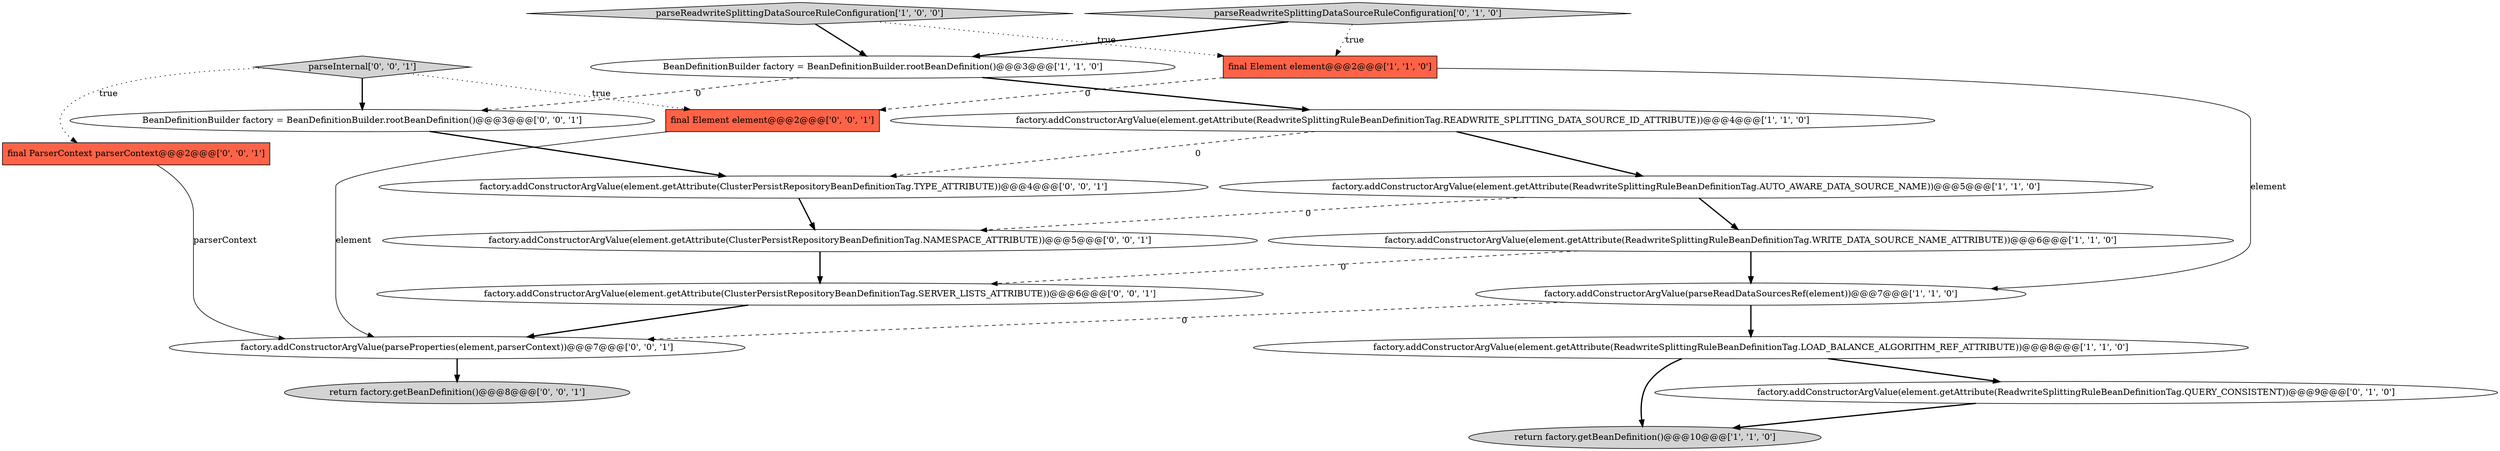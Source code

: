 digraph {
6 [style = filled, label = "parseReadwriteSplittingDataSourceRuleConfiguration['1', '0', '0']", fillcolor = lightgray, shape = diamond image = "AAA0AAABBB1BBB"];
13 [style = filled, label = "factory.addConstructorArgValue(parseProperties(element,parserContext))@@@7@@@['0', '0', '1']", fillcolor = white, shape = ellipse image = "AAA0AAABBB3BBB"];
12 [style = filled, label = "BeanDefinitionBuilder factory = BeanDefinitionBuilder.rootBeanDefinition()@@@3@@@['0', '0', '1']", fillcolor = white, shape = ellipse image = "AAA0AAABBB3BBB"];
10 [style = filled, label = "factory.addConstructorArgValue(element.getAttribute(ReadwriteSplittingRuleBeanDefinitionTag.QUERY_CONSISTENT))@@@9@@@['0', '1', '0']", fillcolor = white, shape = ellipse image = "AAA1AAABBB2BBB"];
19 [style = filled, label = "parseInternal['0', '0', '1']", fillcolor = lightgray, shape = diamond image = "AAA0AAABBB3BBB"];
17 [style = filled, label = "final Element element@@@2@@@['0', '0', '1']", fillcolor = tomato, shape = box image = "AAA0AAABBB3BBB"];
15 [style = filled, label = "factory.addConstructorArgValue(element.getAttribute(ClusterPersistRepositoryBeanDefinitionTag.SERVER_LISTS_ATTRIBUTE))@@@6@@@['0', '0', '1']", fillcolor = white, shape = ellipse image = "AAA0AAABBB3BBB"];
16 [style = filled, label = "final ParserContext parserContext@@@2@@@['0', '0', '1']", fillcolor = tomato, shape = box image = "AAA0AAABBB3BBB"];
9 [style = filled, label = "parseReadwriteSplittingDataSourceRuleConfiguration['0', '1', '0']", fillcolor = lightgray, shape = diamond image = "AAA0AAABBB2BBB"];
18 [style = filled, label = "return factory.getBeanDefinition()@@@8@@@['0', '0', '1']", fillcolor = lightgray, shape = ellipse image = "AAA0AAABBB3BBB"];
2 [style = filled, label = "factory.addConstructorArgValue(element.getAttribute(ReadwriteSplittingRuleBeanDefinitionTag.READWRITE_SPLITTING_DATA_SOURCE_ID_ATTRIBUTE))@@@4@@@['1', '1', '0']", fillcolor = white, shape = ellipse image = "AAA0AAABBB1BBB"];
0 [style = filled, label = "final Element element@@@2@@@['1', '1', '0']", fillcolor = tomato, shape = box image = "AAA0AAABBB1BBB"];
14 [style = filled, label = "factory.addConstructorArgValue(element.getAttribute(ClusterPersistRepositoryBeanDefinitionTag.NAMESPACE_ATTRIBUTE))@@@5@@@['0', '0', '1']", fillcolor = white, shape = ellipse image = "AAA0AAABBB3BBB"];
3 [style = filled, label = "factory.addConstructorArgValue(element.getAttribute(ReadwriteSplittingRuleBeanDefinitionTag.AUTO_AWARE_DATA_SOURCE_NAME))@@@5@@@['1', '1', '0']", fillcolor = white, shape = ellipse image = "AAA0AAABBB1BBB"];
5 [style = filled, label = "return factory.getBeanDefinition()@@@10@@@['1', '1', '0']", fillcolor = lightgray, shape = ellipse image = "AAA0AAABBB1BBB"];
7 [style = filled, label = "BeanDefinitionBuilder factory = BeanDefinitionBuilder.rootBeanDefinition()@@@3@@@['1', '1', '0']", fillcolor = white, shape = ellipse image = "AAA0AAABBB1BBB"];
11 [style = filled, label = "factory.addConstructorArgValue(element.getAttribute(ClusterPersistRepositoryBeanDefinitionTag.TYPE_ATTRIBUTE))@@@4@@@['0', '0', '1']", fillcolor = white, shape = ellipse image = "AAA0AAABBB3BBB"];
1 [style = filled, label = "factory.addConstructorArgValue(element.getAttribute(ReadwriteSplittingRuleBeanDefinitionTag.LOAD_BALANCE_ALGORITHM_REF_ATTRIBUTE))@@@8@@@['1', '1', '0']", fillcolor = white, shape = ellipse image = "AAA0AAABBB1BBB"];
8 [style = filled, label = "factory.addConstructorArgValue(parseReadDataSourcesRef(element))@@@7@@@['1', '1', '0']", fillcolor = white, shape = ellipse image = "AAA0AAABBB1BBB"];
4 [style = filled, label = "factory.addConstructorArgValue(element.getAttribute(ReadwriteSplittingRuleBeanDefinitionTag.WRITE_DATA_SOURCE_NAME_ATTRIBUTE))@@@6@@@['1', '1', '0']", fillcolor = white, shape = ellipse image = "AAA0AAABBB1BBB"];
17->13 [style = solid, label="element"];
1->10 [style = bold, label=""];
9->0 [style = dotted, label="true"];
8->13 [style = dashed, label="0"];
4->15 [style = dashed, label="0"];
3->14 [style = dashed, label="0"];
4->8 [style = bold, label=""];
7->2 [style = bold, label=""];
11->14 [style = bold, label=""];
13->18 [style = bold, label=""];
2->3 [style = bold, label=""];
6->0 [style = dotted, label="true"];
8->1 [style = bold, label=""];
19->16 [style = dotted, label="true"];
0->8 [style = solid, label="element"];
15->13 [style = bold, label=""];
0->17 [style = dashed, label="0"];
7->12 [style = dashed, label="0"];
12->11 [style = bold, label=""];
19->17 [style = dotted, label="true"];
2->11 [style = dashed, label="0"];
6->7 [style = bold, label=""];
16->13 [style = solid, label="parserContext"];
14->15 [style = bold, label=""];
19->12 [style = bold, label=""];
3->4 [style = bold, label=""];
10->5 [style = bold, label=""];
1->5 [style = bold, label=""];
9->7 [style = bold, label=""];
}
